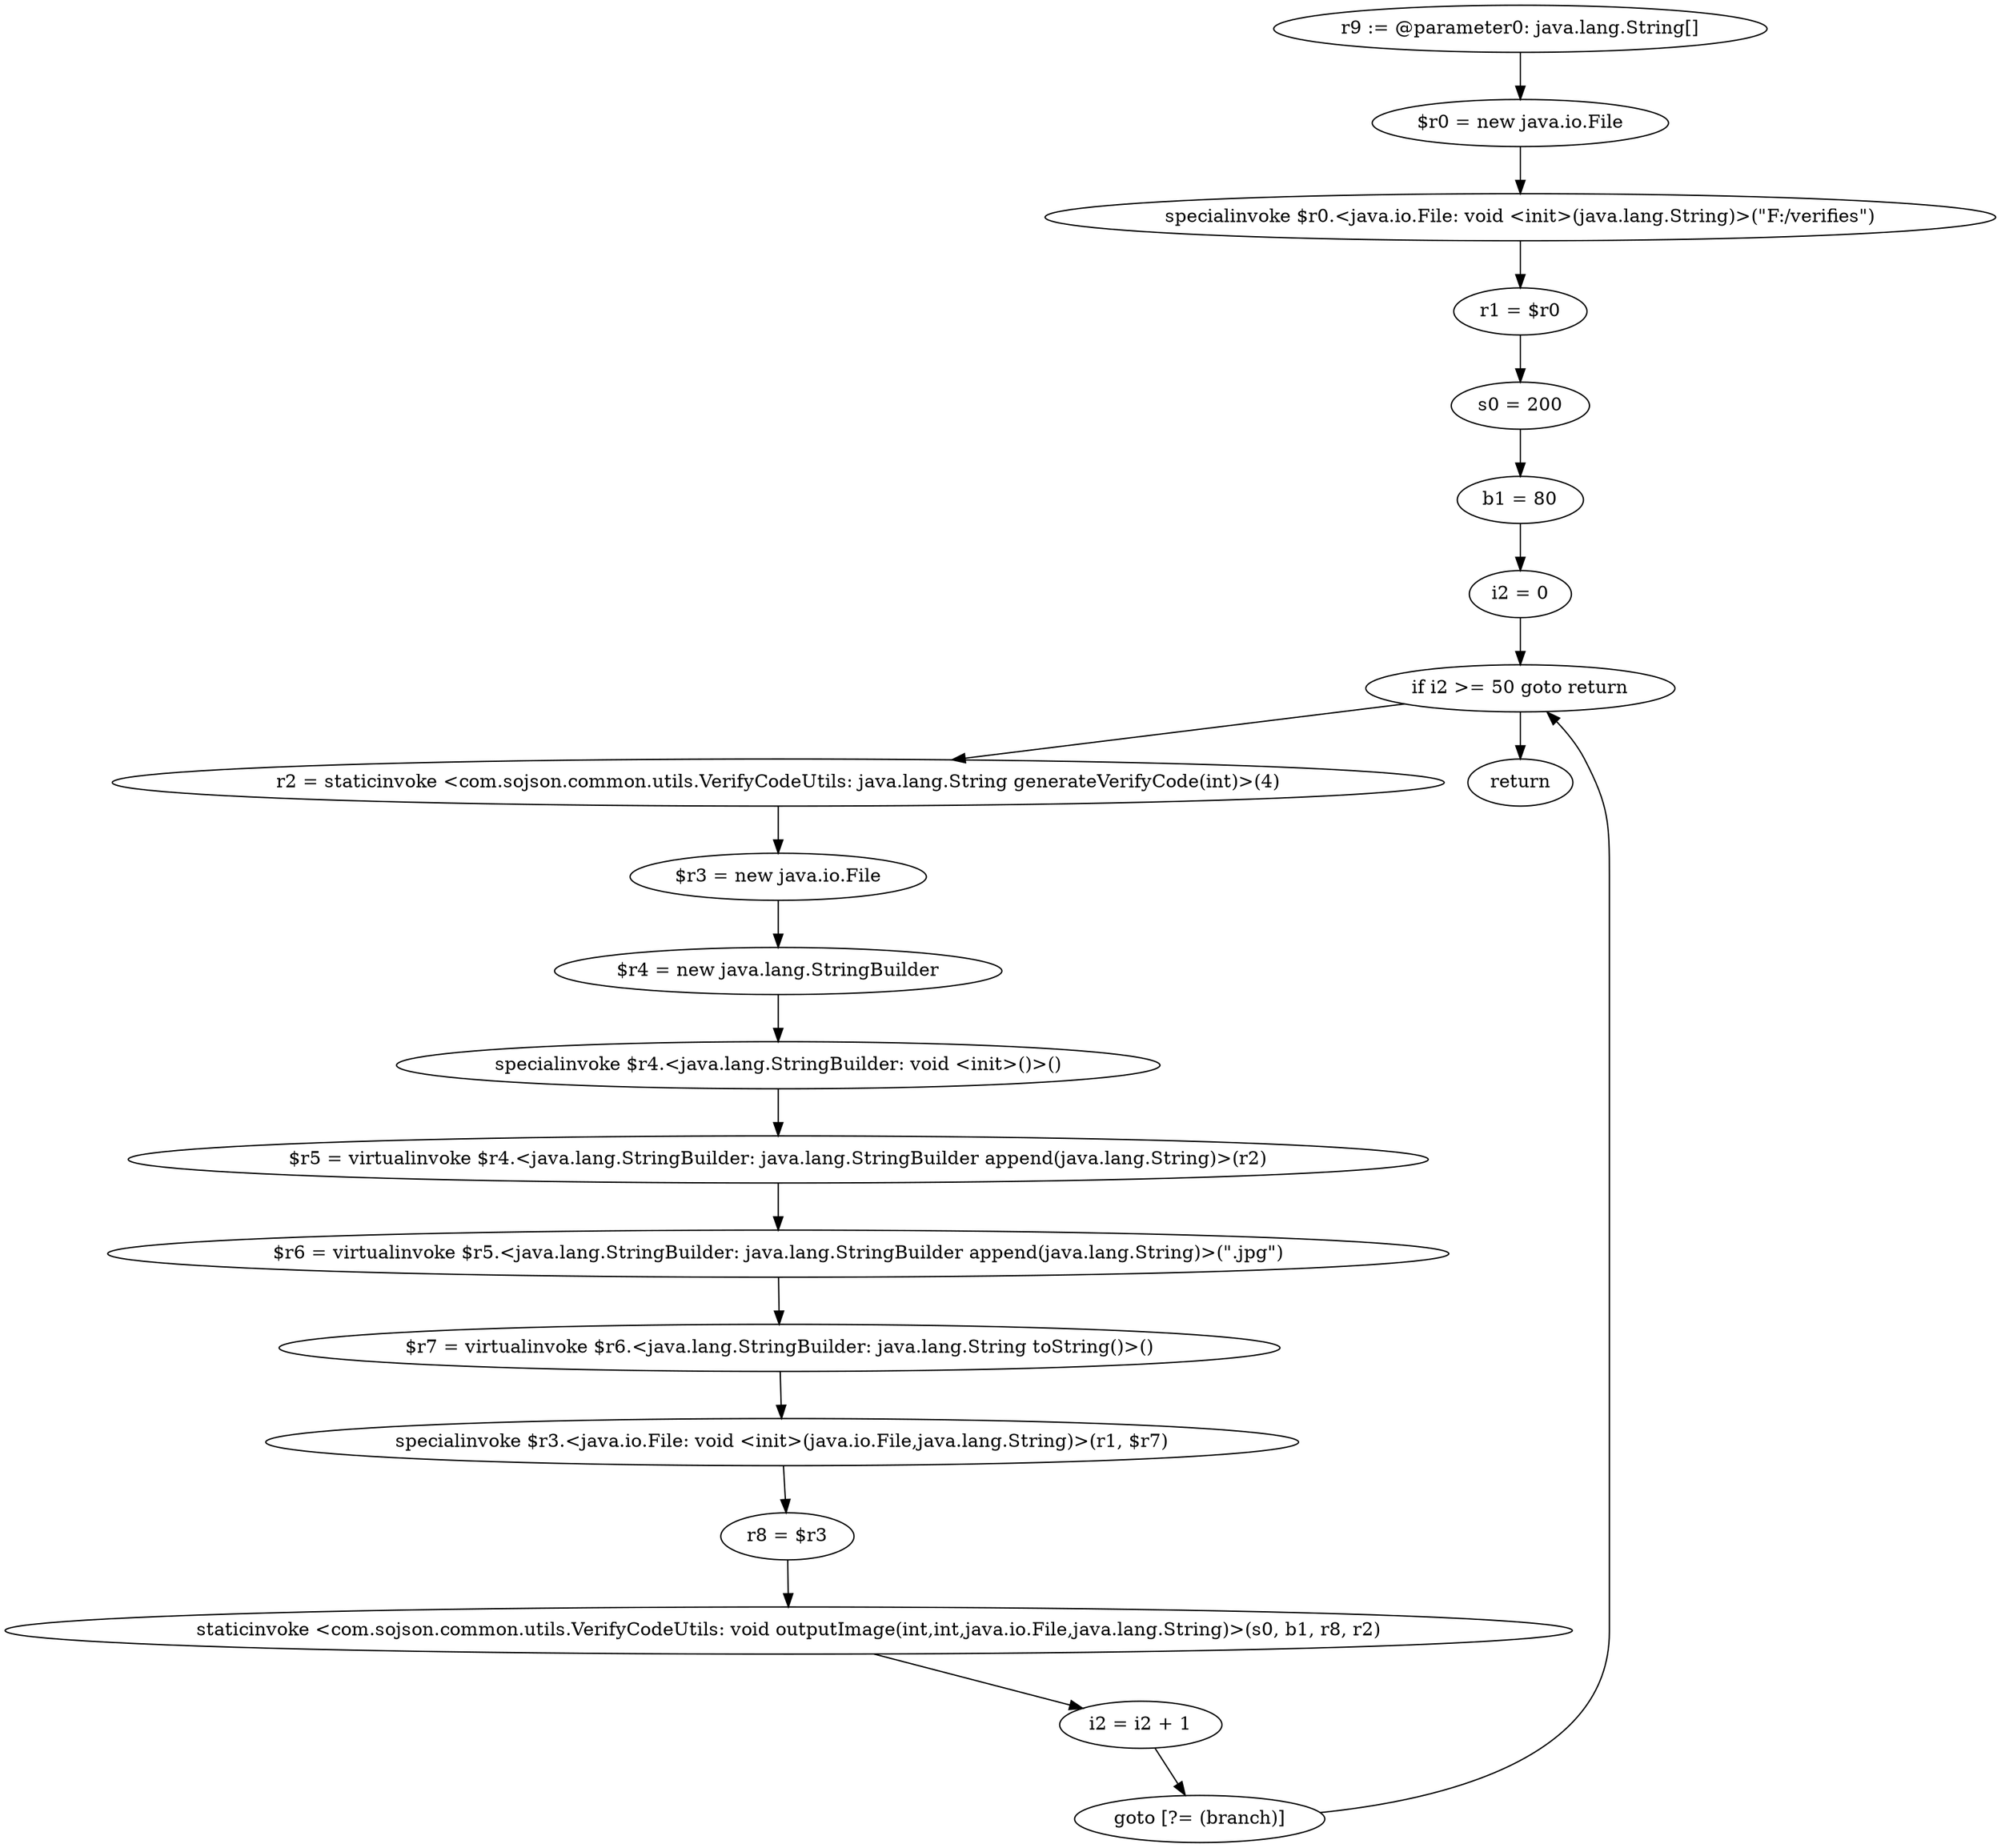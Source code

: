 digraph "unitGraph" {
    "r9 := @parameter0: java.lang.String[]"
    "$r0 = new java.io.File"
    "specialinvoke $r0.<java.io.File: void <init>(java.lang.String)>(\"F:/verifies\")"
    "r1 = $r0"
    "s0 = 200"
    "b1 = 80"
    "i2 = 0"
    "if i2 >= 50 goto return"
    "r2 = staticinvoke <com.sojson.common.utils.VerifyCodeUtils: java.lang.String generateVerifyCode(int)>(4)"
    "$r3 = new java.io.File"
    "$r4 = new java.lang.StringBuilder"
    "specialinvoke $r4.<java.lang.StringBuilder: void <init>()>()"
    "$r5 = virtualinvoke $r4.<java.lang.StringBuilder: java.lang.StringBuilder append(java.lang.String)>(r2)"
    "$r6 = virtualinvoke $r5.<java.lang.StringBuilder: java.lang.StringBuilder append(java.lang.String)>(\".jpg\")"
    "$r7 = virtualinvoke $r6.<java.lang.StringBuilder: java.lang.String toString()>()"
    "specialinvoke $r3.<java.io.File: void <init>(java.io.File,java.lang.String)>(r1, $r7)"
    "r8 = $r3"
    "staticinvoke <com.sojson.common.utils.VerifyCodeUtils: void outputImage(int,int,java.io.File,java.lang.String)>(s0, b1, r8, r2)"
    "i2 = i2 + 1"
    "goto [?= (branch)]"
    "return"
    "r9 := @parameter0: java.lang.String[]"->"$r0 = new java.io.File";
    "$r0 = new java.io.File"->"specialinvoke $r0.<java.io.File: void <init>(java.lang.String)>(\"F:/verifies\")";
    "specialinvoke $r0.<java.io.File: void <init>(java.lang.String)>(\"F:/verifies\")"->"r1 = $r0";
    "r1 = $r0"->"s0 = 200";
    "s0 = 200"->"b1 = 80";
    "b1 = 80"->"i2 = 0";
    "i2 = 0"->"if i2 >= 50 goto return";
    "if i2 >= 50 goto return"->"r2 = staticinvoke <com.sojson.common.utils.VerifyCodeUtils: java.lang.String generateVerifyCode(int)>(4)";
    "if i2 >= 50 goto return"->"return";
    "r2 = staticinvoke <com.sojson.common.utils.VerifyCodeUtils: java.lang.String generateVerifyCode(int)>(4)"->"$r3 = new java.io.File";
    "$r3 = new java.io.File"->"$r4 = new java.lang.StringBuilder";
    "$r4 = new java.lang.StringBuilder"->"specialinvoke $r4.<java.lang.StringBuilder: void <init>()>()";
    "specialinvoke $r4.<java.lang.StringBuilder: void <init>()>()"->"$r5 = virtualinvoke $r4.<java.lang.StringBuilder: java.lang.StringBuilder append(java.lang.String)>(r2)";
    "$r5 = virtualinvoke $r4.<java.lang.StringBuilder: java.lang.StringBuilder append(java.lang.String)>(r2)"->"$r6 = virtualinvoke $r5.<java.lang.StringBuilder: java.lang.StringBuilder append(java.lang.String)>(\".jpg\")";
    "$r6 = virtualinvoke $r5.<java.lang.StringBuilder: java.lang.StringBuilder append(java.lang.String)>(\".jpg\")"->"$r7 = virtualinvoke $r6.<java.lang.StringBuilder: java.lang.String toString()>()";
    "$r7 = virtualinvoke $r6.<java.lang.StringBuilder: java.lang.String toString()>()"->"specialinvoke $r3.<java.io.File: void <init>(java.io.File,java.lang.String)>(r1, $r7)";
    "specialinvoke $r3.<java.io.File: void <init>(java.io.File,java.lang.String)>(r1, $r7)"->"r8 = $r3";
    "r8 = $r3"->"staticinvoke <com.sojson.common.utils.VerifyCodeUtils: void outputImage(int,int,java.io.File,java.lang.String)>(s0, b1, r8, r2)";
    "staticinvoke <com.sojson.common.utils.VerifyCodeUtils: void outputImage(int,int,java.io.File,java.lang.String)>(s0, b1, r8, r2)"->"i2 = i2 + 1";
    "i2 = i2 + 1"->"goto [?= (branch)]";
    "goto [?= (branch)]"->"if i2 >= 50 goto return";
}
